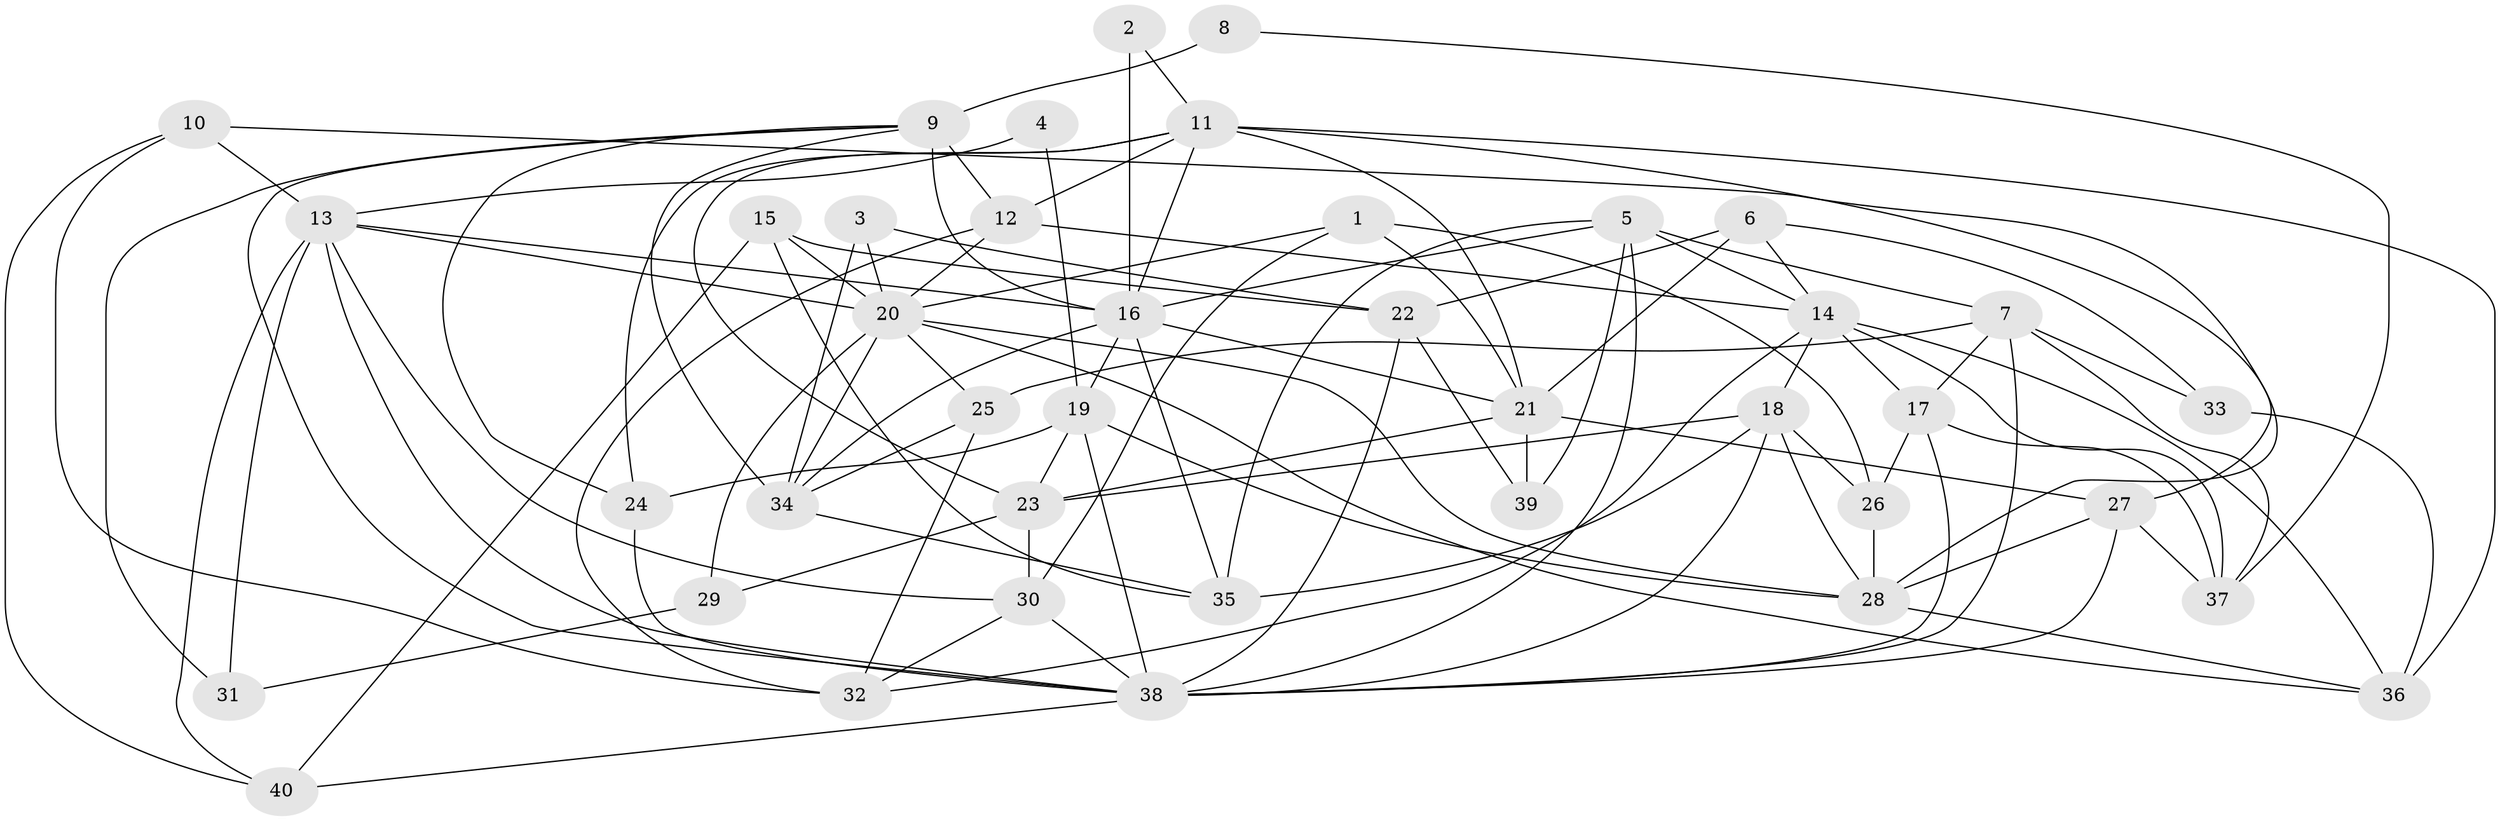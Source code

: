 // original degree distribution, {3: 0.25316455696202533, 6: 0.11392405063291139, 4: 0.22784810126582278, 2: 0.17721518987341772, 5: 0.16455696202531644, 7: 0.0379746835443038, 8: 0.02531645569620253}
// Generated by graph-tools (version 1.1) at 2025/02/03/09/25 03:02:11]
// undirected, 40 vertices, 105 edges
graph export_dot {
graph [start="1"]
  node [color=gray90,style=filled];
  1;
  2;
  3;
  4;
  5;
  6;
  7;
  8;
  9;
  10;
  11;
  12;
  13;
  14;
  15;
  16;
  17;
  18;
  19;
  20;
  21;
  22;
  23;
  24;
  25;
  26;
  27;
  28;
  29;
  30;
  31;
  32;
  33;
  34;
  35;
  36;
  37;
  38;
  39;
  40;
  1 -- 20 [weight=1.0];
  1 -- 21 [weight=1.0];
  1 -- 26 [weight=1.0];
  1 -- 30 [weight=1.0];
  2 -- 11 [weight=1.0];
  2 -- 16 [weight=1.0];
  3 -- 20 [weight=1.0];
  3 -- 22 [weight=1.0];
  3 -- 34 [weight=2.0];
  4 -- 13 [weight=1.0];
  4 -- 19 [weight=1.0];
  5 -- 7 [weight=1.0];
  5 -- 14 [weight=1.0];
  5 -- 16 [weight=1.0];
  5 -- 35 [weight=1.0];
  5 -- 38 [weight=1.0];
  5 -- 39 [weight=1.0];
  6 -- 14 [weight=1.0];
  6 -- 21 [weight=1.0];
  6 -- 22 [weight=2.0];
  6 -- 33 [weight=1.0];
  7 -- 17 [weight=1.0];
  7 -- 25 [weight=1.0];
  7 -- 33 [weight=1.0];
  7 -- 37 [weight=1.0];
  7 -- 38 [weight=1.0];
  8 -- 9 [weight=2.0];
  8 -- 37 [weight=1.0];
  9 -- 12 [weight=1.0];
  9 -- 16 [weight=2.0];
  9 -- 24 [weight=1.0];
  9 -- 31 [weight=1.0];
  9 -- 34 [weight=1.0];
  9 -- 38 [weight=1.0];
  10 -- 13 [weight=1.0];
  10 -- 27 [weight=1.0];
  10 -- 32 [weight=1.0];
  10 -- 40 [weight=1.0];
  11 -- 12 [weight=2.0];
  11 -- 16 [weight=1.0];
  11 -- 21 [weight=1.0];
  11 -- 23 [weight=1.0];
  11 -- 24 [weight=1.0];
  11 -- 28 [weight=1.0];
  11 -- 36 [weight=1.0];
  12 -- 14 [weight=1.0];
  12 -- 20 [weight=1.0];
  12 -- 32 [weight=1.0];
  13 -- 16 [weight=1.0];
  13 -- 20 [weight=1.0];
  13 -- 30 [weight=1.0];
  13 -- 31 [weight=1.0];
  13 -- 38 [weight=1.0];
  13 -- 40 [weight=1.0];
  14 -- 17 [weight=1.0];
  14 -- 18 [weight=1.0];
  14 -- 32 [weight=1.0];
  14 -- 36 [weight=1.0];
  14 -- 37 [weight=1.0];
  15 -- 20 [weight=2.0];
  15 -- 22 [weight=1.0];
  15 -- 35 [weight=1.0];
  15 -- 40 [weight=1.0];
  16 -- 19 [weight=1.0];
  16 -- 21 [weight=1.0];
  16 -- 34 [weight=1.0];
  16 -- 35 [weight=1.0];
  17 -- 26 [weight=1.0];
  17 -- 37 [weight=1.0];
  17 -- 38 [weight=1.0];
  18 -- 23 [weight=2.0];
  18 -- 26 [weight=2.0];
  18 -- 28 [weight=1.0];
  18 -- 35 [weight=1.0];
  18 -- 38 [weight=1.0];
  19 -- 23 [weight=1.0];
  19 -- 24 [weight=1.0];
  19 -- 28 [weight=2.0];
  19 -- 38 [weight=2.0];
  20 -- 25 [weight=1.0];
  20 -- 28 [weight=1.0];
  20 -- 29 [weight=1.0];
  20 -- 34 [weight=1.0];
  20 -- 36 [weight=1.0];
  21 -- 23 [weight=1.0];
  21 -- 27 [weight=1.0];
  21 -- 39 [weight=1.0];
  22 -- 38 [weight=1.0];
  22 -- 39 [weight=1.0];
  23 -- 29 [weight=1.0];
  23 -- 30 [weight=1.0];
  24 -- 38 [weight=1.0];
  25 -- 32 [weight=1.0];
  25 -- 34 [weight=1.0];
  26 -- 28 [weight=2.0];
  27 -- 28 [weight=1.0];
  27 -- 37 [weight=2.0];
  27 -- 38 [weight=1.0];
  28 -- 36 [weight=1.0];
  29 -- 31 [weight=1.0];
  30 -- 32 [weight=1.0];
  30 -- 38 [weight=1.0];
  33 -- 36 [weight=1.0];
  34 -- 35 [weight=1.0];
  38 -- 40 [weight=1.0];
}
